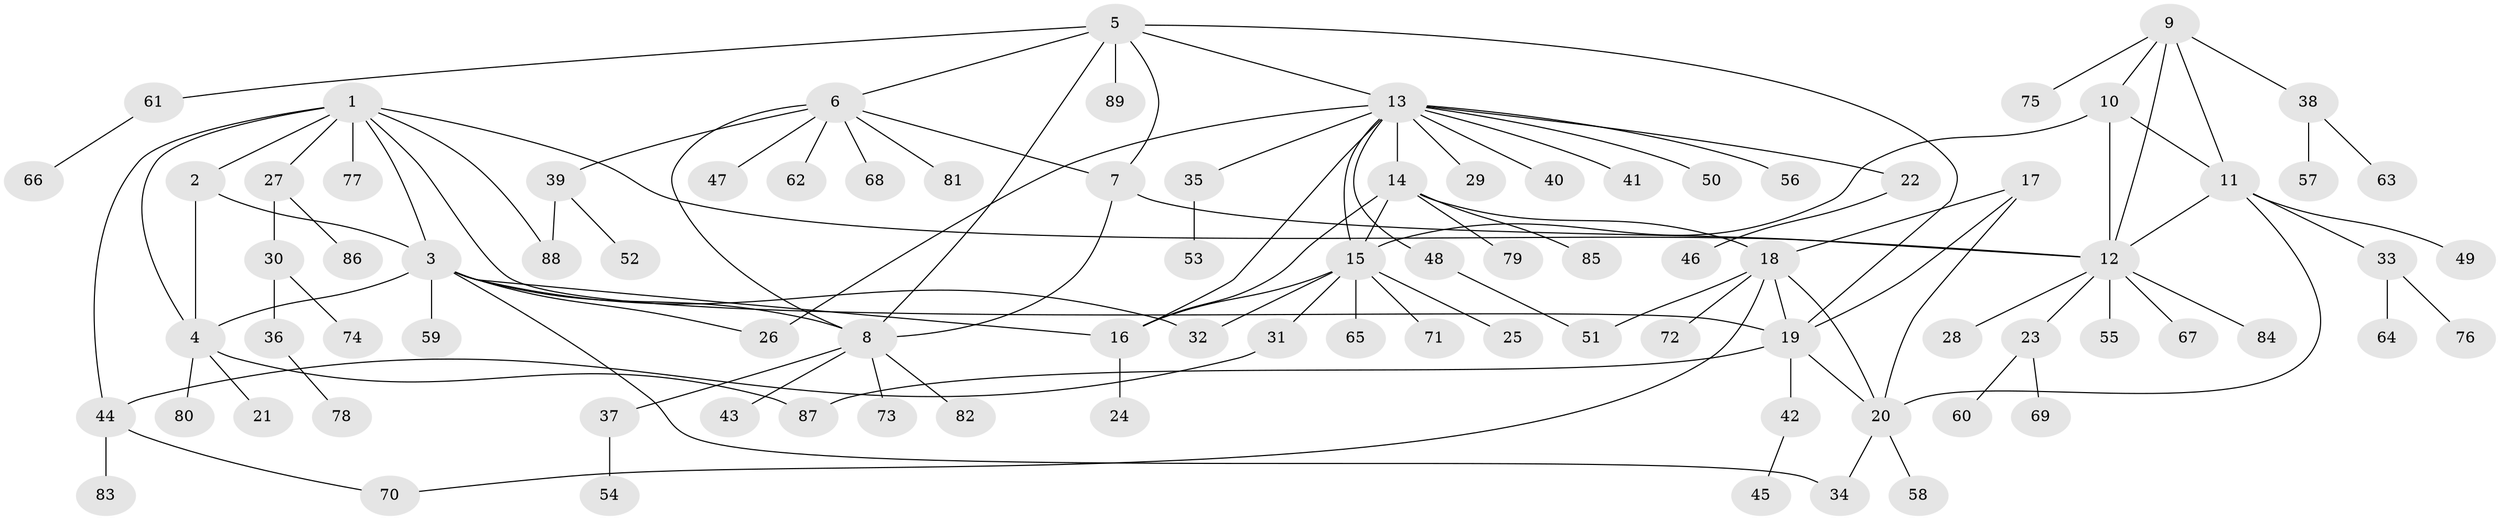 // coarse degree distribution, {16: 0.015625, 3: 0.03125, 9: 0.015625, 5: 0.046875, 7: 0.015625, 8: 0.03125, 6: 0.0625, 13: 0.015625, 4: 0.046875, 1: 0.59375, 2: 0.125}
// Generated by graph-tools (version 1.1) at 2025/24/03/03/25 07:24:13]
// undirected, 89 vertices, 117 edges
graph export_dot {
graph [start="1"]
  node [color=gray90,style=filled];
  1;
  2;
  3;
  4;
  5;
  6;
  7;
  8;
  9;
  10;
  11;
  12;
  13;
  14;
  15;
  16;
  17;
  18;
  19;
  20;
  21;
  22;
  23;
  24;
  25;
  26;
  27;
  28;
  29;
  30;
  31;
  32;
  33;
  34;
  35;
  36;
  37;
  38;
  39;
  40;
  41;
  42;
  43;
  44;
  45;
  46;
  47;
  48;
  49;
  50;
  51;
  52;
  53;
  54;
  55;
  56;
  57;
  58;
  59;
  60;
  61;
  62;
  63;
  64;
  65;
  66;
  67;
  68;
  69;
  70;
  71;
  72;
  73;
  74;
  75;
  76;
  77;
  78;
  79;
  80;
  81;
  82;
  83;
  84;
  85;
  86;
  87;
  88;
  89;
  1 -- 2;
  1 -- 3;
  1 -- 4;
  1 -- 12;
  1 -- 19;
  1 -- 27;
  1 -- 44;
  1 -- 77;
  1 -- 88;
  2 -- 3;
  2 -- 4;
  3 -- 4;
  3 -- 8;
  3 -- 16;
  3 -- 26;
  3 -- 32;
  3 -- 34;
  3 -- 59;
  4 -- 21;
  4 -- 80;
  4 -- 87;
  5 -- 6;
  5 -- 7;
  5 -- 8;
  5 -- 13;
  5 -- 19;
  5 -- 61;
  5 -- 89;
  6 -- 7;
  6 -- 8;
  6 -- 39;
  6 -- 47;
  6 -- 62;
  6 -- 68;
  6 -- 81;
  7 -- 8;
  7 -- 12;
  8 -- 37;
  8 -- 43;
  8 -- 73;
  8 -- 82;
  9 -- 10;
  9 -- 11;
  9 -- 12;
  9 -- 38;
  9 -- 75;
  10 -- 11;
  10 -- 12;
  10 -- 15;
  11 -- 12;
  11 -- 20;
  11 -- 33;
  11 -- 49;
  12 -- 23;
  12 -- 28;
  12 -- 55;
  12 -- 67;
  12 -- 84;
  13 -- 14;
  13 -- 15;
  13 -- 16;
  13 -- 22;
  13 -- 26;
  13 -- 29;
  13 -- 35;
  13 -- 40;
  13 -- 41;
  13 -- 48;
  13 -- 50;
  13 -- 56;
  14 -- 15;
  14 -- 16;
  14 -- 18;
  14 -- 79;
  14 -- 85;
  15 -- 16;
  15 -- 25;
  15 -- 31;
  15 -- 32;
  15 -- 65;
  15 -- 71;
  16 -- 24;
  17 -- 18;
  17 -- 19;
  17 -- 20;
  18 -- 19;
  18 -- 20;
  18 -- 51;
  18 -- 70;
  18 -- 72;
  19 -- 20;
  19 -- 42;
  19 -- 87;
  20 -- 34;
  20 -- 58;
  22 -- 46;
  23 -- 60;
  23 -- 69;
  27 -- 30;
  27 -- 86;
  30 -- 36;
  30 -- 74;
  31 -- 44;
  33 -- 64;
  33 -- 76;
  35 -- 53;
  36 -- 78;
  37 -- 54;
  38 -- 57;
  38 -- 63;
  39 -- 52;
  39 -- 88;
  42 -- 45;
  44 -- 70;
  44 -- 83;
  48 -- 51;
  61 -- 66;
}
